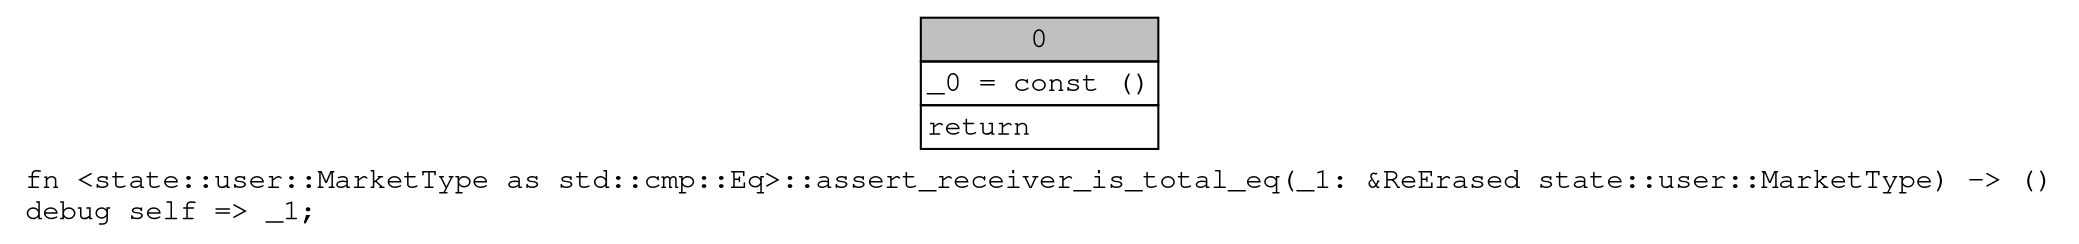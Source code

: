digraph Mir_0_18689 {
    graph [fontname="Courier, monospace"];
    node [fontname="Courier, monospace"];
    edge [fontname="Courier, monospace"];
    label=<fn &lt;state::user::MarketType as std::cmp::Eq&gt;::assert_receiver_is_total_eq(_1: &amp;ReErased state::user::MarketType) -&gt; ()<br align="left"/>debug self =&gt; _1;<br align="left"/>>;
    bb0__0_18689 [shape="none", label=<<table border="0" cellborder="1" cellspacing="0"><tr><td bgcolor="gray" align="center" colspan="1">0</td></tr><tr><td align="left" balign="left">_0 = const ()<br/></td></tr><tr><td align="left">return</td></tr></table>>];
}
